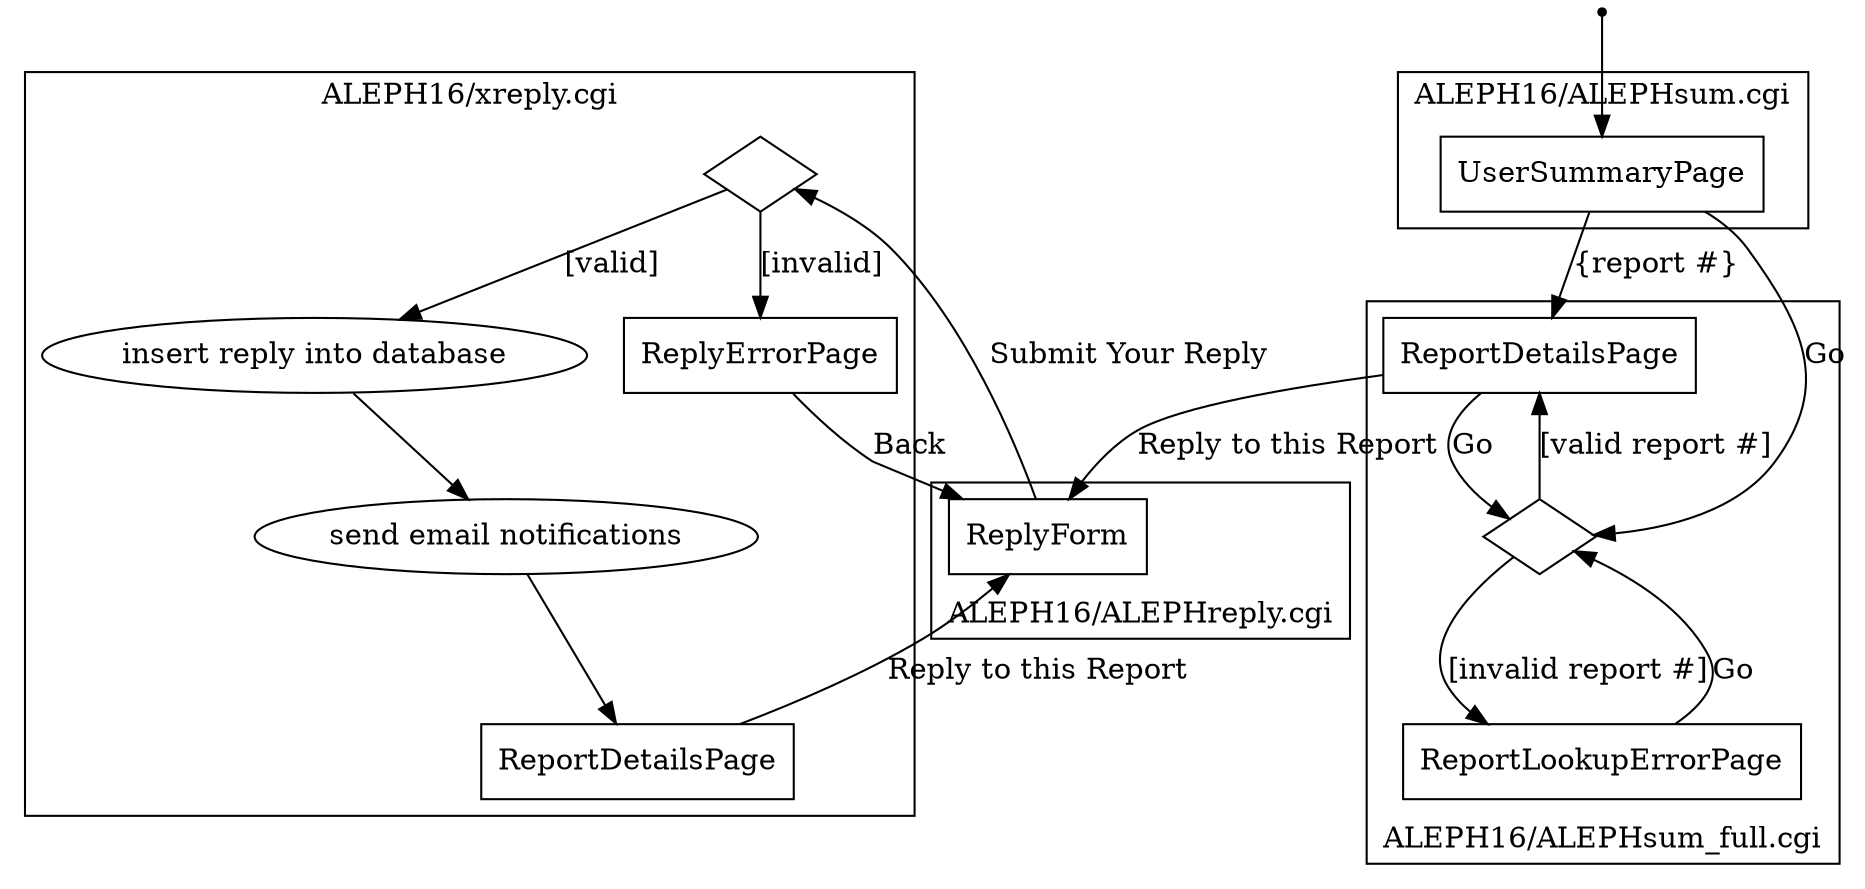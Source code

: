 // The AlephRx user reply process.

digraph {
    // pages
    node [
        shape = rect
    ]
    UserSummaryPage
    // both sum_full.cgi and xreply.cgi display a report details page
    // use two separate pages to distinguish which script renders each one
    // note that in the code, these could most likely be combined into one
    // rendering template
    ReportDetailsPage
    ReportDetailsPage_xreply [ label = ReportDetailsPage ]
    ReportLookupErrorPage
    ReplyForm
    ReplyErrorPage

    // processes
    node [
        shape = ellipse
    ]
    send_email [ label = "send email notifications" ]
    insert_reply [ label = "insert reply into database" ]

    // error checking
    node [
        shape = diamond
        label = ""
    ]
    validate_reply
    validate_report_number

    // set the starting page
    start [ shape = point ]
    start -> UserSummaryPage

    // application flow
    UserSummaryPage -> ReportDetailsPage [ label = "{report #}" ]
    UserSummaryPage -> validate_report_number [ label = "Go" ]

    ReportDetailsPage -> validate_report_number [ label = "Go" ]
    validate_report_number -> ReportLookupErrorPage [ label = "[invalid report #]" ]
    ReportLookupErrorPage -> validate_report_number [ label = "Go" ]
    validate_report_number -> ReportDetailsPage [ label = "[valid report #]" ]
    ReportDetailsPage -> ReplyForm [ label = "Reply to this Report" ]

    ReplyForm -> validate_reply [ label = "Submit Your Reply" ]
    validate_reply -> ReplyErrorPage [ label = "[invalid]" ]
    ReplyErrorPage -> ReplyForm [ label = "Back" ]
    validate_reply -> insert_reply [ label = "[valid]" ]
    insert_reply -> send_email
    send_email -> ReportDetailsPage_xreply
    ReportDetailsPage_xreply -> ReplyForm [ label = "Reply to this Report" ]

    // group the pages and processes by which script handles them
    subgraph cluster_0 {
        label = "ALEPH16/ALEPHsum.cgi"
        UserSummaryPage
    }
    subgraph cluster_1 {
        label = "ALEPH16/ALEPHsum_full.cgi"
        labelloc = b
        ReportDetailsPage
        ReportLookupErrorPage
        validate_report_number
    }
    subgraph cluster_2 {
        label = "ALEPH16/ALEPHreply.cgi"
        labelloc = b
        ReplyForm
    }
    subgraph cluster_3 {
        label = "ALEPH16/xreply.cgi"
        validate_reply
        ReplyErrorPage
        insert_reply
        send_email
        ReportDetailsPage_xreply
    }
}

